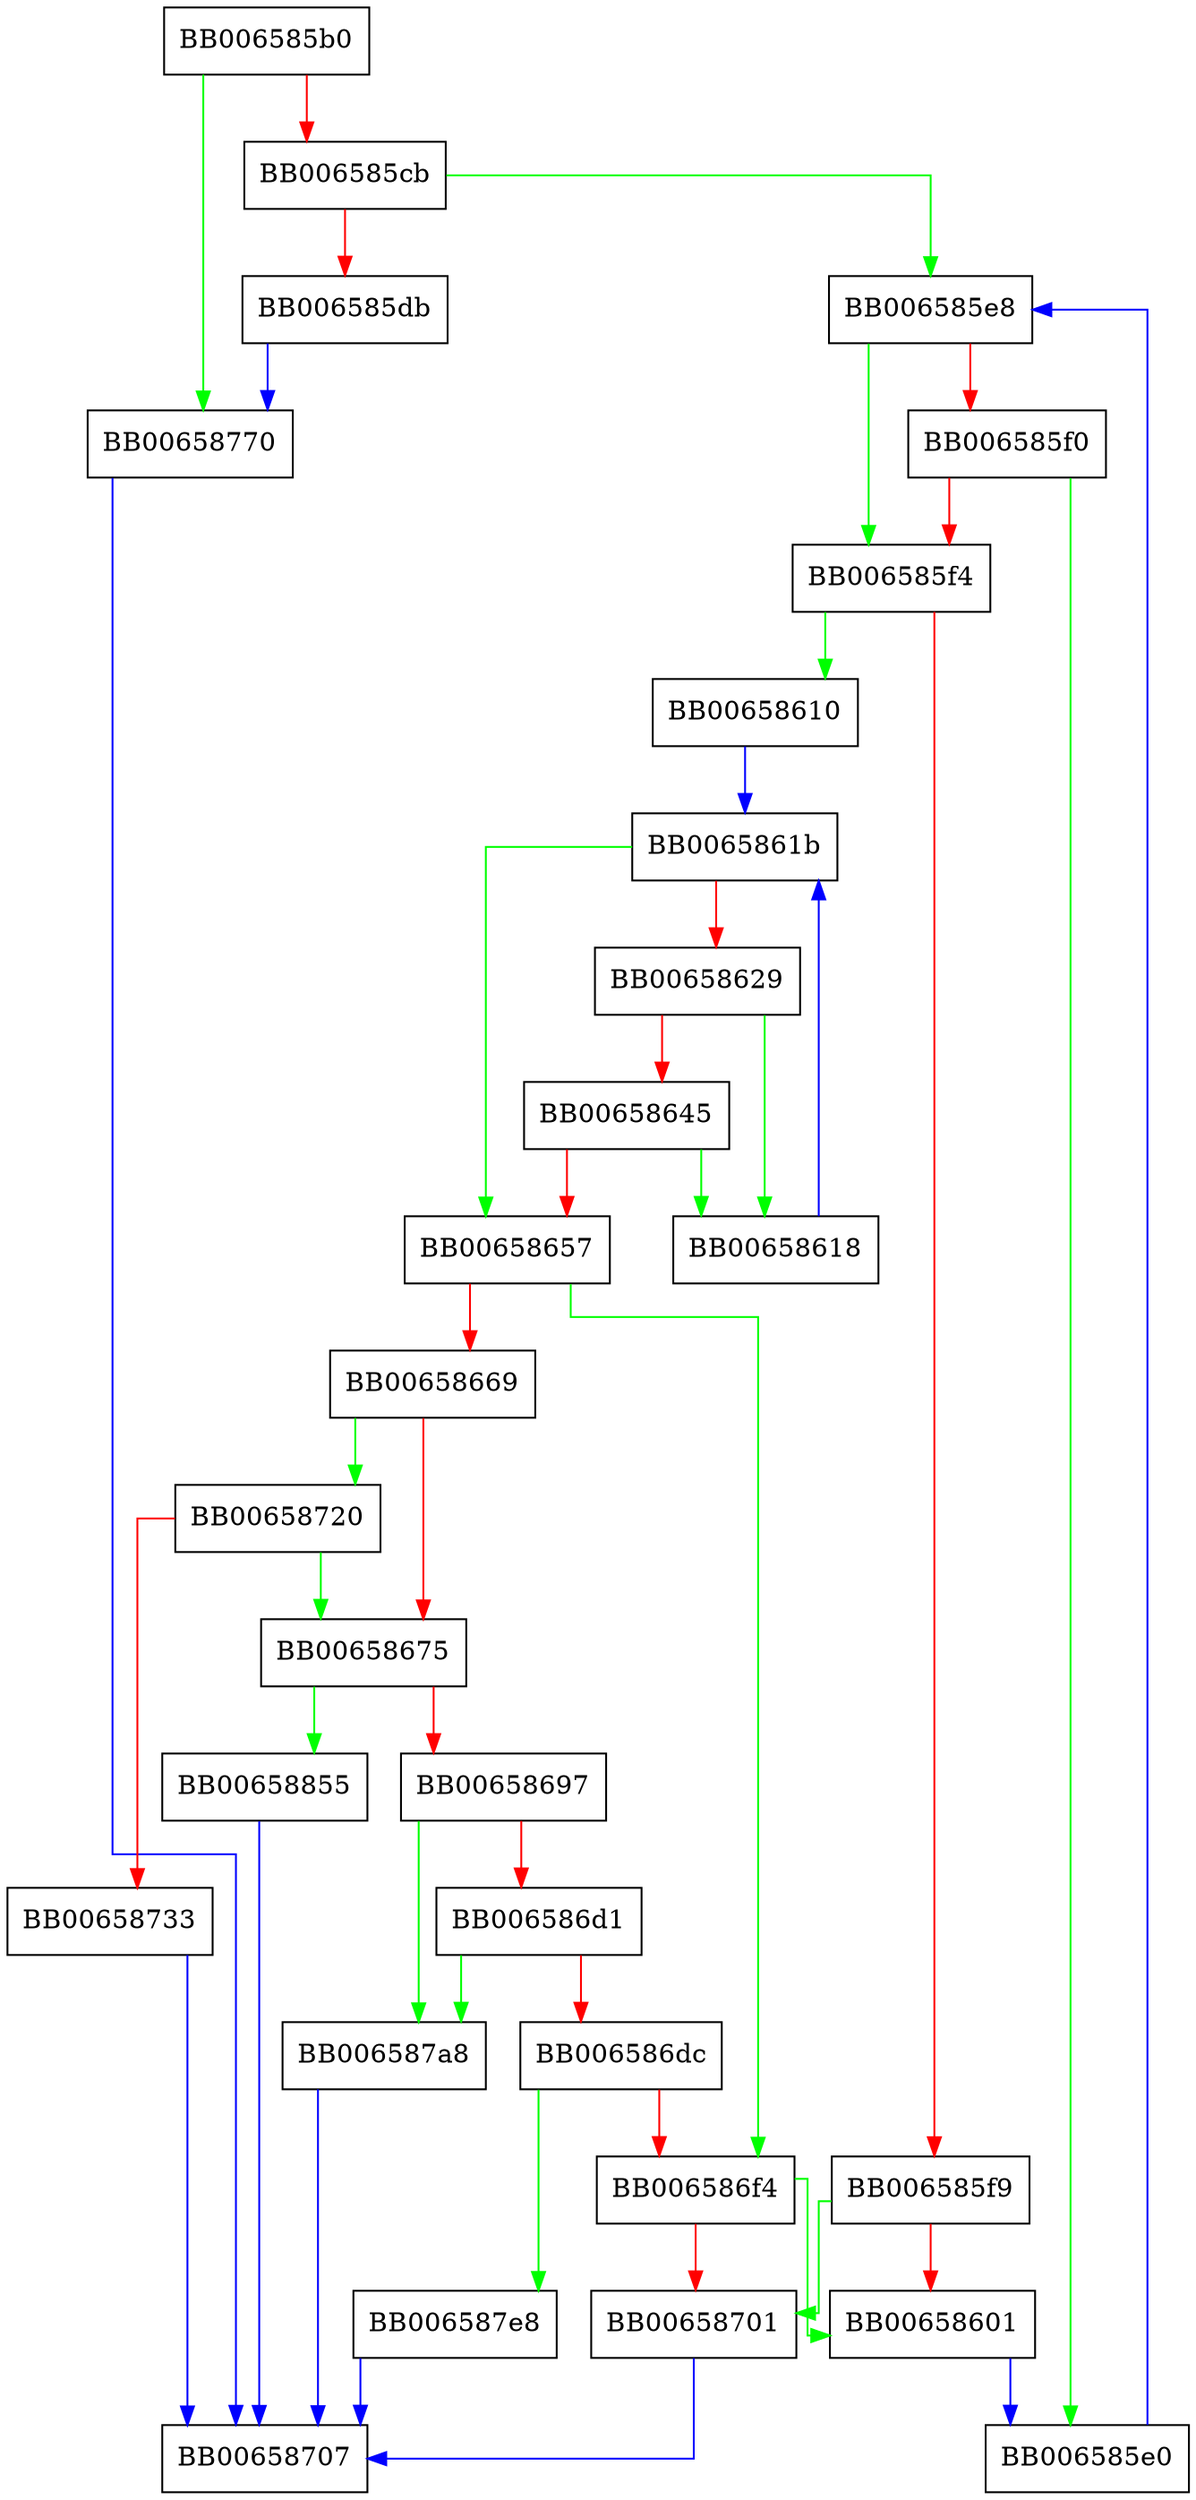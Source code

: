 digraph add_cert_dir {
  node [shape="box"];
  graph [splines=ortho];
  BB006585b0 -> BB00658770 [color="green"];
  BB006585b0 -> BB006585cb [color="red"];
  BB006585cb -> BB006585e8 [color="green"];
  BB006585cb -> BB006585db [color="red"];
  BB006585db -> BB00658770 [color="blue"];
  BB006585e0 -> BB006585e8 [color="blue"];
  BB006585e8 -> BB006585f4 [color="green"];
  BB006585e8 -> BB006585f0 [color="red"];
  BB006585f0 -> BB006585e0 [color="green"];
  BB006585f0 -> BB006585f4 [color="red"];
  BB006585f4 -> BB00658610 [color="green"];
  BB006585f4 -> BB006585f9 [color="red"];
  BB006585f9 -> BB00658701 [color="green"];
  BB006585f9 -> BB00658601 [color="red"];
  BB00658601 -> BB006585e0 [color="blue"];
  BB00658610 -> BB0065861b [color="blue"];
  BB00658618 -> BB0065861b [color="blue"];
  BB0065861b -> BB00658657 [color="green"];
  BB0065861b -> BB00658629 [color="red"];
  BB00658629 -> BB00658618 [color="green"];
  BB00658629 -> BB00658645 [color="red"];
  BB00658645 -> BB00658618 [color="green"];
  BB00658645 -> BB00658657 [color="red"];
  BB00658657 -> BB006586f4 [color="green"];
  BB00658657 -> BB00658669 [color="red"];
  BB00658669 -> BB00658720 [color="green"];
  BB00658669 -> BB00658675 [color="red"];
  BB00658675 -> BB00658855 [color="green"];
  BB00658675 -> BB00658697 [color="red"];
  BB00658697 -> BB006587a8 [color="green"];
  BB00658697 -> BB006586d1 [color="red"];
  BB006586d1 -> BB006587a8 [color="green"];
  BB006586d1 -> BB006586dc [color="red"];
  BB006586dc -> BB006587e8 [color="green"];
  BB006586dc -> BB006586f4 [color="red"];
  BB006586f4 -> BB00658601 [color="green"];
  BB006586f4 -> BB00658701 [color="red"];
  BB00658701 -> BB00658707 [color="blue"];
  BB00658720 -> BB00658675 [color="green"];
  BB00658720 -> BB00658733 [color="red"];
  BB00658733 -> BB00658707 [color="blue"];
  BB00658770 -> BB00658707 [color="blue"];
  BB006587a8 -> BB00658707 [color="blue"];
  BB006587e8 -> BB00658707 [color="blue"];
  BB00658855 -> BB00658707 [color="blue"];
}